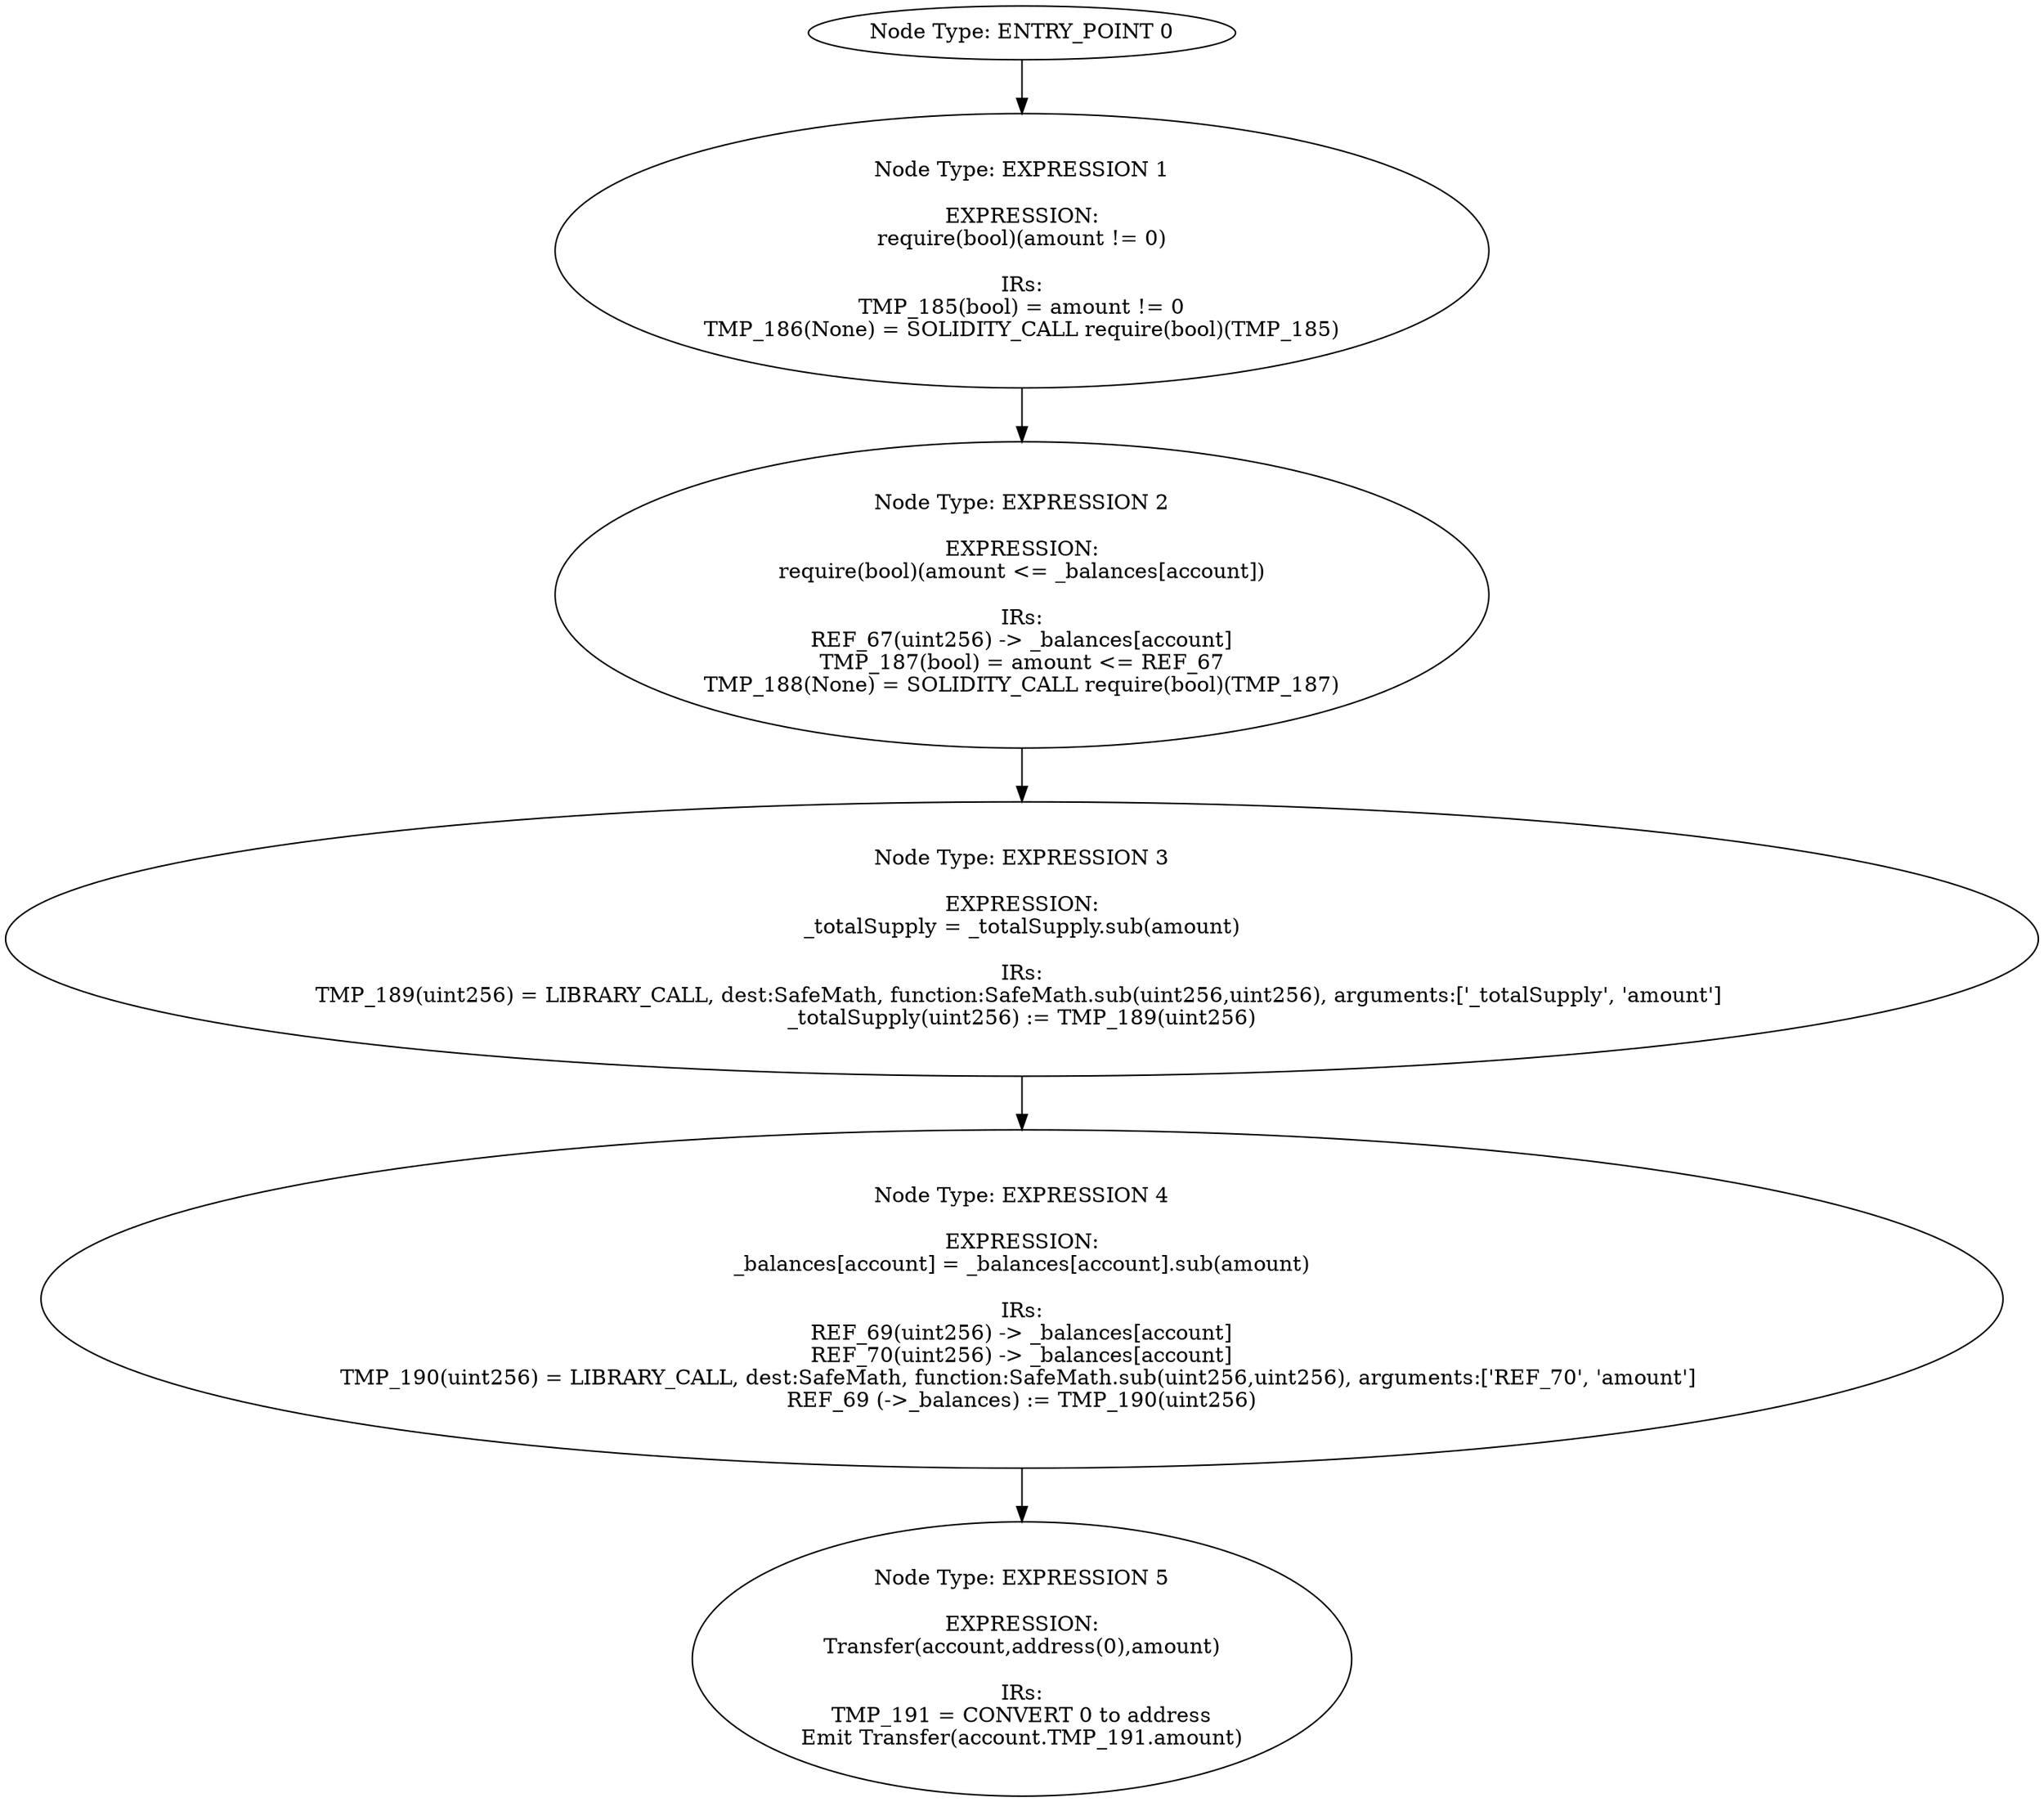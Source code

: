 digraph{
0[label="Node Type: ENTRY_POINT 0
"];
0->1;
1[label="Node Type: EXPRESSION 1

EXPRESSION:
require(bool)(amount != 0)

IRs:
TMP_185(bool) = amount != 0
TMP_186(None) = SOLIDITY_CALL require(bool)(TMP_185)"];
1->2;
2[label="Node Type: EXPRESSION 2

EXPRESSION:
require(bool)(amount <= _balances[account])

IRs:
REF_67(uint256) -> _balances[account]
TMP_187(bool) = amount <= REF_67
TMP_188(None) = SOLIDITY_CALL require(bool)(TMP_187)"];
2->3;
3[label="Node Type: EXPRESSION 3

EXPRESSION:
_totalSupply = _totalSupply.sub(amount)

IRs:
TMP_189(uint256) = LIBRARY_CALL, dest:SafeMath, function:SafeMath.sub(uint256,uint256), arguments:['_totalSupply', 'amount'] 
_totalSupply(uint256) := TMP_189(uint256)"];
3->4;
4[label="Node Type: EXPRESSION 4

EXPRESSION:
_balances[account] = _balances[account].sub(amount)

IRs:
REF_69(uint256) -> _balances[account]
REF_70(uint256) -> _balances[account]
TMP_190(uint256) = LIBRARY_CALL, dest:SafeMath, function:SafeMath.sub(uint256,uint256), arguments:['REF_70', 'amount'] 
REF_69 (->_balances) := TMP_190(uint256)"];
4->5;
5[label="Node Type: EXPRESSION 5

EXPRESSION:
Transfer(account,address(0),amount)

IRs:
TMP_191 = CONVERT 0 to address
Emit Transfer(account.TMP_191.amount)"];
}
